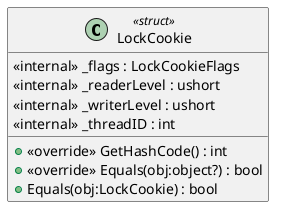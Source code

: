 @startuml
class LockCookie <<struct>> {
    <<internal>> _flags : LockCookieFlags
    <<internal>> _readerLevel : ushort
    <<internal>> _writerLevel : ushort
    <<internal>> _threadID : int
    + <<override>> GetHashCode() : int
    + <<override>> Equals(obj:object?) : bool
    + Equals(obj:LockCookie) : bool
}
@enduml
